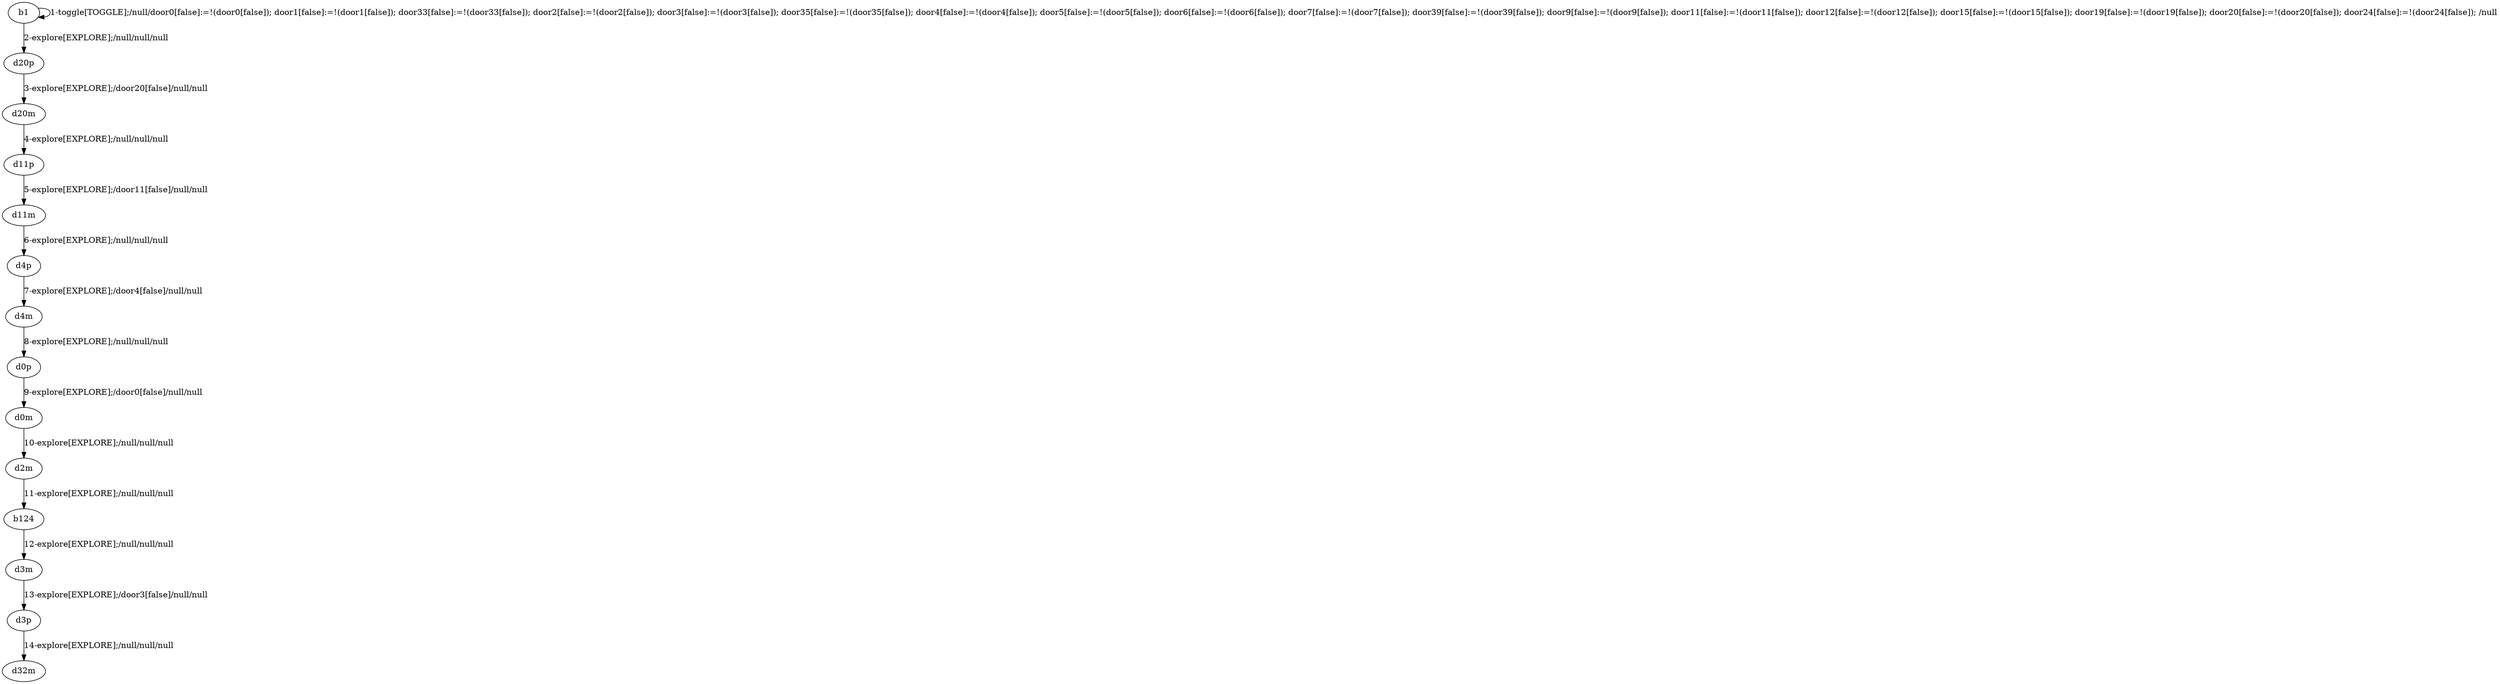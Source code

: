 # Total number of goals covered by this test: 4
# b124 --> d3m
# d2m --> b124
# d3m --> d3p
# d3p --> d32m

digraph g {
"b1" -> "b1" [label = "1-toggle[TOGGLE];/null/door0[false]:=!(door0[false]); door1[false]:=!(door1[false]); door33[false]:=!(door33[false]); door2[false]:=!(door2[false]); door3[false]:=!(door3[false]); door35[false]:=!(door35[false]); door4[false]:=!(door4[false]); door5[false]:=!(door5[false]); door6[false]:=!(door6[false]); door7[false]:=!(door7[false]); door39[false]:=!(door39[false]); door9[false]:=!(door9[false]); door11[false]:=!(door11[false]); door12[false]:=!(door12[false]); door15[false]:=!(door15[false]); door19[false]:=!(door19[false]); door20[false]:=!(door20[false]); door24[false]:=!(door24[false]); /null"];
"b1" -> "d20p" [label = "2-explore[EXPLORE];/null/null/null"];
"d20p" -> "d20m" [label = "3-explore[EXPLORE];/door20[false]/null/null"];
"d20m" -> "d11p" [label = "4-explore[EXPLORE];/null/null/null"];
"d11p" -> "d11m" [label = "5-explore[EXPLORE];/door11[false]/null/null"];
"d11m" -> "d4p" [label = "6-explore[EXPLORE];/null/null/null"];
"d4p" -> "d4m" [label = "7-explore[EXPLORE];/door4[false]/null/null"];
"d4m" -> "d0p" [label = "8-explore[EXPLORE];/null/null/null"];
"d0p" -> "d0m" [label = "9-explore[EXPLORE];/door0[false]/null/null"];
"d0m" -> "d2m" [label = "10-explore[EXPLORE];/null/null/null"];
"d2m" -> "b124" [label = "11-explore[EXPLORE];/null/null/null"];
"b124" -> "d3m" [label = "12-explore[EXPLORE];/null/null/null"];
"d3m" -> "d3p" [label = "13-explore[EXPLORE];/door3[false]/null/null"];
"d3p" -> "d32m" [label = "14-explore[EXPLORE];/null/null/null"];
}